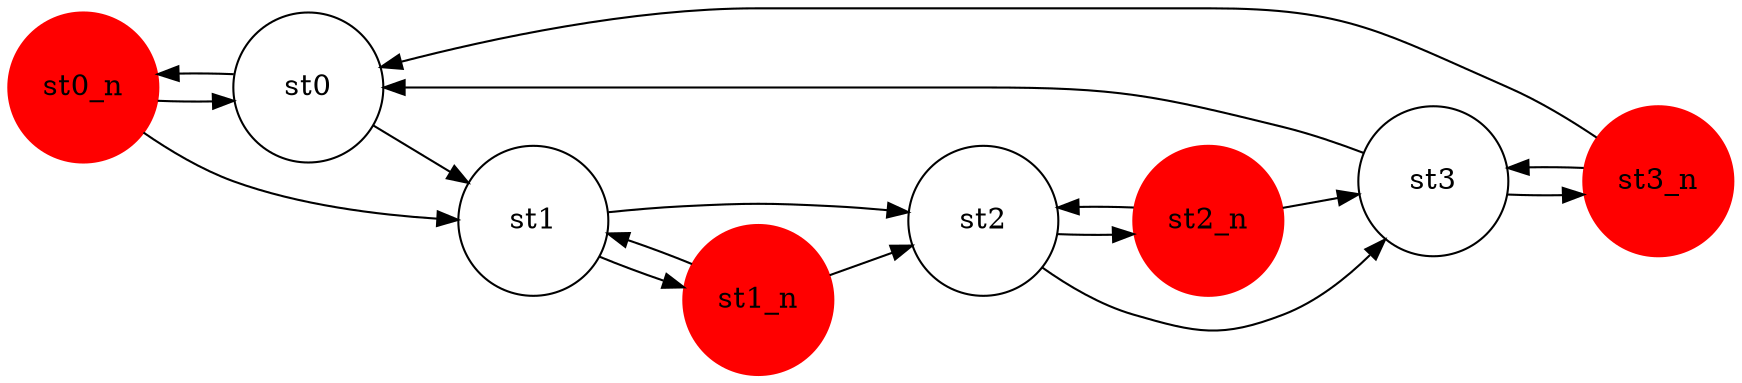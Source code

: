 #Total states is 0, including 0 states and 0 newstates
#Total transisions is 0, including 0 transistions and 0 new transitions
digraph finite_state_machine {
	rankdir=LR;
	size="20,20";
	resolution="300";
	overlap=false;

	node [shape = circle, fixedsize=true, width = 1, color = red, style = filled];
	st0_n;
 	st1_n;
 	st2_n;
 	st3_n;
 
	node [shape = circle, color = black, style = unfilled];
	st0;
 	st1;
 	st2;
 	st3;
 	st0 -> st0_n;
	st0 -> st1;
	st0_n -> st0;
	st0_n -> st1;
	st1 -> st1_n;
	st1 -> st2;
	st1_n -> st1;
	st1_n -> st2;
	st2 -> st2_n;
	st2 -> st3;
	st2_n -> st2;
	st2_n -> st3;
	st3 -> st0;
	st3 -> st3_n;
	st3_n -> st0;
	st3_n -> st3;
}
